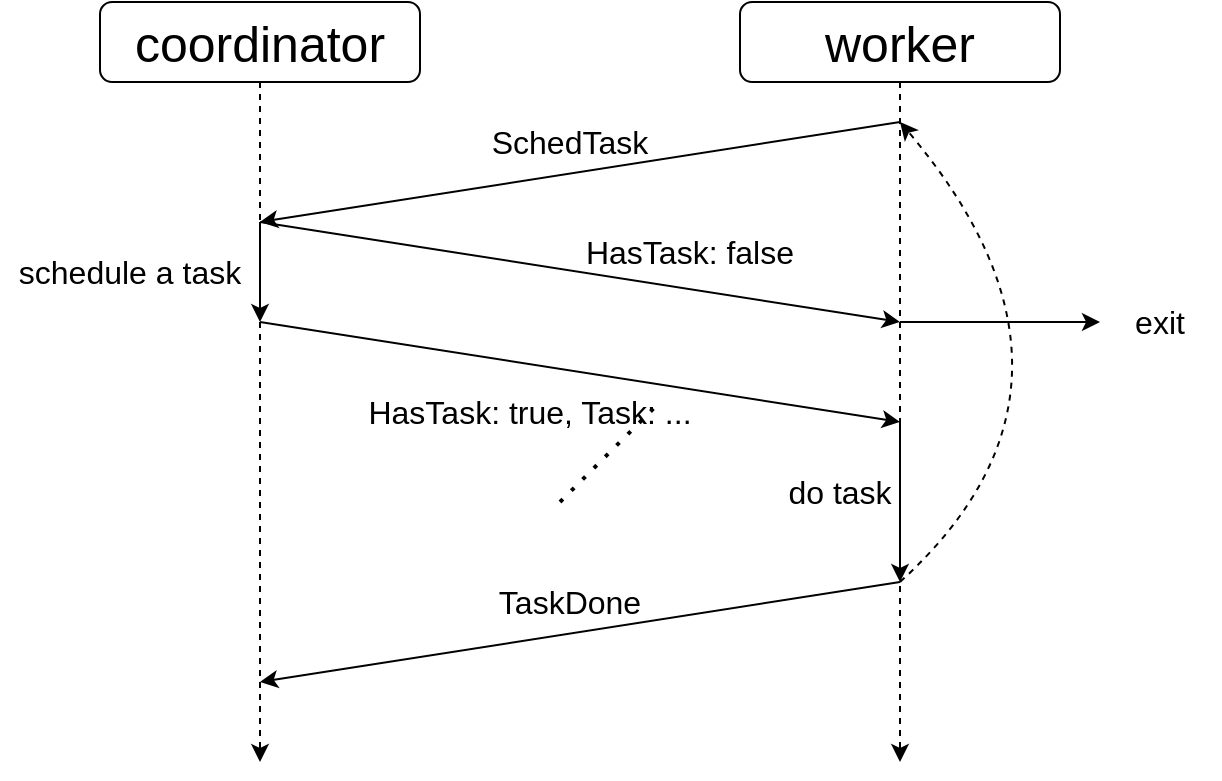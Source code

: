 <mxfile version="24.5.2" type="device" pages="2">
  <diagram id="C5RBs43oDa-KdzZeNtuy" name="Page-1">
    <mxGraphModel dx="992" dy="593" grid="1" gridSize="10" guides="1" tooltips="1" connect="1" arrows="1" fold="1" page="1" pageScale="1" pageWidth="827" pageHeight="1169" math="0" shadow="0">
      <root>
        <mxCell id="WIyWlLk6GJQsqaUBKTNV-0" />
        <mxCell id="WIyWlLk6GJQsqaUBKTNV-1" parent="WIyWlLk6GJQsqaUBKTNV-0" />
        <mxCell id="WqETW-UkKWTi9ONmMpsu-0" value="&lt;font style=&quot;font-size: 25px;&quot;&gt;coordinator&lt;/font&gt;" style="rounded=1;whiteSpace=wrap;html=1;fillColor=none;" parent="WIyWlLk6GJQsqaUBKTNV-1" vertex="1">
          <mxGeometry x="160" y="80" width="160" height="40" as="geometry" />
        </mxCell>
        <mxCell id="WqETW-UkKWTi9ONmMpsu-1" value="&lt;font style=&quot;font-size: 25px;&quot;&gt;worker&lt;/font&gt;" style="rounded=1;whiteSpace=wrap;html=1;fillColor=none;" parent="WIyWlLk6GJQsqaUBKTNV-1" vertex="1">
          <mxGeometry x="480" y="80" width="160" height="40" as="geometry" />
        </mxCell>
        <mxCell id="WqETW-UkKWTi9ONmMpsu-2" value="" style="endArrow=classic;html=1;rounded=0;exitX=0.5;exitY=1;exitDx=0;exitDy=0;dashed=1;" parent="WIyWlLk6GJQsqaUBKTNV-1" source="WqETW-UkKWTi9ONmMpsu-0" edge="1">
          <mxGeometry width="50" height="50" relative="1" as="geometry">
            <mxPoint x="390" y="320" as="sourcePoint" />
            <mxPoint x="240" y="460" as="targetPoint" />
          </mxGeometry>
        </mxCell>
        <mxCell id="WqETW-UkKWTi9ONmMpsu-3" value="" style="endArrow=classic;html=1;rounded=0;exitX=0.5;exitY=1;exitDx=0;exitDy=0;dashed=1;" parent="WIyWlLk6GJQsqaUBKTNV-1" source="WqETW-UkKWTi9ONmMpsu-1" edge="1">
          <mxGeometry width="50" height="50" relative="1" as="geometry">
            <mxPoint x="559.5" y="170" as="sourcePoint" />
            <mxPoint x="560" y="460" as="targetPoint" />
          </mxGeometry>
        </mxCell>
        <mxCell id="WqETW-UkKWTi9ONmMpsu-5" value="" style="endArrow=classic;html=1;rounded=0;" parent="WIyWlLk6GJQsqaUBKTNV-1" edge="1">
          <mxGeometry width="50" height="50" relative="1" as="geometry">
            <mxPoint x="560" y="140" as="sourcePoint" />
            <mxPoint x="240" y="190" as="targetPoint" />
          </mxGeometry>
        </mxCell>
        <mxCell id="WqETW-UkKWTi9ONmMpsu-6" value="&lt;font style=&quot;font-size: 16px;&quot;&gt;SchedTask&lt;/font&gt;" style="text;html=1;align=center;verticalAlign=middle;whiteSpace=wrap;rounded=0;" parent="WIyWlLk6GJQsqaUBKTNV-1" vertex="1">
          <mxGeometry x="350" y="130" width="90" height="40" as="geometry" />
        </mxCell>
        <mxCell id="WqETW-UkKWTi9ONmMpsu-7" value="" style="endArrow=classic;html=1;rounded=0;" parent="WIyWlLk6GJQsqaUBKTNV-1" edge="1">
          <mxGeometry width="50" height="50" relative="1" as="geometry">
            <mxPoint x="240" y="190" as="sourcePoint" />
            <mxPoint x="560" y="240" as="targetPoint" />
          </mxGeometry>
        </mxCell>
        <mxCell id="WqETW-UkKWTi9ONmMpsu-8" value="&lt;font style=&quot;font-size: 16px;&quot;&gt;HasTask: false&lt;/font&gt;" style="text;html=1;align=center;verticalAlign=middle;whiteSpace=wrap;rounded=0;" parent="WIyWlLk6GJQsqaUBKTNV-1" vertex="1">
          <mxGeometry x="390" y="190" width="130" height="30" as="geometry" />
        </mxCell>
        <mxCell id="WqETW-UkKWTi9ONmMpsu-10" value="" style="endArrow=classic;html=1;rounded=0;" parent="WIyWlLk6GJQsqaUBKTNV-1" edge="1">
          <mxGeometry width="50" height="50" relative="1" as="geometry">
            <mxPoint x="560" y="240" as="sourcePoint" />
            <mxPoint x="660" y="240" as="targetPoint" />
          </mxGeometry>
        </mxCell>
        <mxCell id="WqETW-UkKWTi9ONmMpsu-11" value="&lt;font style=&quot;font-size: 16px;&quot;&gt;exit&lt;/font&gt;" style="text;html=1;align=center;verticalAlign=middle;whiteSpace=wrap;rounded=0;" parent="WIyWlLk6GJQsqaUBKTNV-1" vertex="1">
          <mxGeometry x="660" y="220" width="60" height="40" as="geometry" />
        </mxCell>
        <mxCell id="WqETW-UkKWTi9ONmMpsu-14" value="" style="endArrow=classic;html=1;rounded=0;" parent="WIyWlLk6GJQsqaUBKTNV-1" edge="1">
          <mxGeometry width="50" height="50" relative="1" as="geometry">
            <mxPoint x="240" y="240" as="sourcePoint" />
            <mxPoint x="560" y="290" as="targetPoint" />
          </mxGeometry>
        </mxCell>
        <mxCell id="WqETW-UkKWTi9ONmMpsu-15" value="&lt;font style=&quot;font-size: 16px;&quot;&gt;HasTask: true, Task: ...&lt;/font&gt;" style="text;html=1;align=center;verticalAlign=middle;whiteSpace=wrap;rounded=0;" parent="WIyWlLk6GJQsqaUBKTNV-1" vertex="1">
          <mxGeometry x="290" y="270" width="170" height="30" as="geometry" />
        </mxCell>
        <mxCell id="WqETW-UkKWTi9ONmMpsu-16" value="" style="endArrow=classic;html=1;rounded=0;" parent="WIyWlLk6GJQsqaUBKTNV-1" edge="1">
          <mxGeometry width="50" height="50" relative="1" as="geometry">
            <mxPoint x="240" y="190" as="sourcePoint" />
            <mxPoint x="240" y="240" as="targetPoint" />
          </mxGeometry>
        </mxCell>
        <mxCell id="WqETW-UkKWTi9ONmMpsu-17" value="&lt;font style=&quot;font-size: 16px;&quot;&gt;schedule a task&lt;/font&gt;" style="text;html=1;align=center;verticalAlign=middle;whiteSpace=wrap;rounded=0;" parent="WIyWlLk6GJQsqaUBKTNV-1" vertex="1">
          <mxGeometry x="110" y="200" width="130" height="30" as="geometry" />
        </mxCell>
        <mxCell id="WqETW-UkKWTi9ONmMpsu-18" value="" style="endArrow=classic;html=1;rounded=0;" parent="WIyWlLk6GJQsqaUBKTNV-1" edge="1">
          <mxGeometry width="50" height="50" relative="1" as="geometry">
            <mxPoint x="560" y="290" as="sourcePoint" />
            <mxPoint x="560" y="370" as="targetPoint" />
          </mxGeometry>
        </mxCell>
        <mxCell id="WqETW-UkKWTi9ONmMpsu-19" value="&lt;font style=&quot;font-size: 16px;&quot;&gt;do task&lt;/font&gt;" style="text;html=1;align=center;verticalAlign=middle;whiteSpace=wrap;rounded=0;" parent="WIyWlLk6GJQsqaUBKTNV-1" vertex="1">
          <mxGeometry x="500" y="310" width="60" height="30" as="geometry" />
        </mxCell>
        <mxCell id="WqETW-UkKWTi9ONmMpsu-20" value="" style="endArrow=classic;html=1;rounded=0;" parent="WIyWlLk6GJQsqaUBKTNV-1" edge="1">
          <mxGeometry width="50" height="50" relative="1" as="geometry">
            <mxPoint x="560" y="370" as="sourcePoint" />
            <mxPoint x="240" y="420" as="targetPoint" />
          </mxGeometry>
        </mxCell>
        <mxCell id="WqETW-UkKWTi9ONmMpsu-21" value="&lt;font style=&quot;font-size: 16px;&quot;&gt;TaskDone&lt;/font&gt;" style="text;html=1;align=center;verticalAlign=middle;whiteSpace=wrap;rounded=0;" parent="WIyWlLk6GJQsqaUBKTNV-1" vertex="1">
          <mxGeometry x="350" y="360" width="90" height="40" as="geometry" />
        </mxCell>
        <mxCell id="WqETW-UkKWTi9ONmMpsu-22" value="" style="curved=1;endArrow=classic;html=1;rounded=0;dashed=1;" parent="WIyWlLk6GJQsqaUBKTNV-1" edge="1">
          <mxGeometry width="50" height="50" relative="1" as="geometry">
            <mxPoint x="560" y="370" as="sourcePoint" />
            <mxPoint x="560" y="140" as="targetPoint" />
            <Array as="points">
              <mxPoint x="670" y="270" />
            </Array>
          </mxGeometry>
        </mxCell>
        <mxCell id="irUcWpLWOeqc5E-UaGE2-0" value="" style="endArrow=none;dashed=1;html=1;dashPattern=1 3;strokeWidth=2;rounded=0;" edge="1" parent="WIyWlLk6GJQsqaUBKTNV-1">
          <mxGeometry width="50" height="50" relative="1" as="geometry">
            <mxPoint x="390" y="330" as="sourcePoint" />
            <mxPoint x="440" y="280" as="targetPoint" />
          </mxGeometry>
        </mxCell>
      </root>
    </mxGraphModel>
  </diagram>
  <diagram id="kgfIeF65BGlyFkBB85H6" name="Page-2">
    <mxGraphModel dx="992" dy="593" grid="1" gridSize="10" guides="1" tooltips="1" connect="1" arrows="1" fold="1" page="1" pageScale="1" pageWidth="827" pageHeight="1169" math="0" shadow="0">
      <root>
        <mxCell id="0" />
        <mxCell id="1" parent="0" />
        <mxCell id="NCDacaaBQbnlVHtVQUsy-1" value="&lt;font style=&quot;font-size: 25px;&quot;&gt;maps&lt;/font&gt;" style="rounded=1;whiteSpace=wrap;html=1;fillColor=none;" parent="1" vertex="1">
          <mxGeometry x="40" y="240" width="120" height="60" as="geometry" />
        </mxCell>
        <mxCell id="NCDacaaBQbnlVHtVQUsy-2" value="&lt;font style=&quot;font-size: 25px;&quot;&gt;running&lt;/font&gt;" style="rounded=1;whiteSpace=wrap;html=1;fillColor=none;" parent="1" vertex="1">
          <mxGeometry x="370" y="240" width="120" height="60" as="geometry" />
        </mxCell>
        <mxCell id="NCDacaaBQbnlVHtVQUsy-3" value="" style="endArrow=classic;html=1;rounded=0;exitX=1;exitY=0.25;exitDx=0;exitDy=0;entryX=0;entryY=0.25;entryDx=0;entryDy=0;" parent="1" source="NCDacaaBQbnlVHtVQUsy-1" target="NCDacaaBQbnlVHtVQUsy-2" edge="1">
          <mxGeometry width="50" height="50" relative="1" as="geometry">
            <mxPoint x="310" y="330" as="sourcePoint" />
            <mxPoint x="360" y="280" as="targetPoint" />
          </mxGeometry>
        </mxCell>
        <mxCell id="NCDacaaBQbnlVHtVQUsy-4" value="" style="endArrow=classic;html=1;rounded=0;entryX=1;entryY=0.75;entryDx=0;entryDy=0;exitX=0;exitY=0.75;exitDx=0;exitDy=0;" parent="1" source="NCDacaaBQbnlVHtVQUsy-2" target="NCDacaaBQbnlVHtVQUsy-1" edge="1">
          <mxGeometry width="50" height="50" relative="1" as="geometry">
            <mxPoint x="310" y="330" as="sourcePoint" />
            <mxPoint x="180" y="290" as="targetPoint" />
          </mxGeometry>
        </mxCell>
        <mxCell id="NCDacaaBQbnlVHtVQUsy-5" value="&lt;font style=&quot;font-size: 15px;&quot;&gt;schedule a task, setup timer&lt;/font&gt;" style="text;html=1;align=center;verticalAlign=middle;whiteSpace=wrap;rounded=0;" parent="1" vertex="1">
          <mxGeometry x="160" y="220" width="210" height="30" as="geometry" />
        </mxCell>
        <mxCell id="NCDacaaBQbnlVHtVQUsy-6" value="&lt;span style=&quot;font-size: 15px;&quot;&gt;time out&lt;/span&gt;" style="text;html=1;align=center;verticalAlign=middle;whiteSpace=wrap;rounded=0;" parent="1" vertex="1">
          <mxGeometry x="160" y="290" width="210" height="30" as="geometry" />
        </mxCell>
        <mxCell id="NCDacaaBQbnlVHtVQUsy-7" value="" style="endArrow=classic;html=1;rounded=0;exitX=1;exitY=0.5;exitDx=0;exitDy=0;" parent="1" source="NCDacaaBQbnlVHtVQUsy-2" edge="1">
          <mxGeometry width="50" height="50" relative="1" as="geometry">
            <mxPoint x="390" y="330" as="sourcePoint" />
            <mxPoint x="680" y="270" as="targetPoint" />
          </mxGeometry>
        </mxCell>
        <mxCell id="NCDacaaBQbnlVHtVQUsy-9" value="&lt;span style=&quot;font-size: 15px;&quot;&gt;job done, delete&lt;/span&gt;" style="text;html=1;align=center;verticalAlign=middle;whiteSpace=wrap;rounded=0;" parent="1" vertex="1">
          <mxGeometry x="490" y="240" width="190" height="30" as="geometry" />
        </mxCell>
        <mxCell id="NCDacaaBQbnlVHtVQUsy-10" value="&lt;font style=&quot;font-size: 25px;&quot;&gt;reduces&lt;/font&gt;" style="rounded=1;whiteSpace=wrap;html=1;fillColor=none;" parent="1" vertex="1">
          <mxGeometry x="40" y="410" width="120" height="60" as="geometry" />
        </mxCell>
        <mxCell id="NCDacaaBQbnlVHtVQUsy-11" value="&lt;font style=&quot;font-size: 25px;&quot;&gt;running&lt;/font&gt;" style="rounded=1;whiteSpace=wrap;html=1;fillColor=none;" parent="1" vertex="1">
          <mxGeometry x="370" y="410" width="120" height="60" as="geometry" />
        </mxCell>
        <mxCell id="NCDacaaBQbnlVHtVQUsy-12" value="" style="endArrow=classic;html=1;rounded=0;exitX=1;exitY=0.25;exitDx=0;exitDy=0;entryX=0;entryY=0.25;entryDx=0;entryDy=0;" parent="1" source="NCDacaaBQbnlVHtVQUsy-10" target="NCDacaaBQbnlVHtVQUsy-11" edge="1">
          <mxGeometry width="50" height="50" relative="1" as="geometry">
            <mxPoint x="310" y="500" as="sourcePoint" />
            <mxPoint x="360" y="450" as="targetPoint" />
          </mxGeometry>
        </mxCell>
        <mxCell id="NCDacaaBQbnlVHtVQUsy-13" value="" style="endArrow=classic;html=1;rounded=0;entryX=1;entryY=0.75;entryDx=0;entryDy=0;exitX=0;exitY=0.75;exitDx=0;exitDy=0;" parent="1" source="NCDacaaBQbnlVHtVQUsy-11" target="NCDacaaBQbnlVHtVQUsy-10" edge="1">
          <mxGeometry width="50" height="50" relative="1" as="geometry">
            <mxPoint x="310" y="500" as="sourcePoint" />
            <mxPoint x="180" y="460" as="targetPoint" />
          </mxGeometry>
        </mxCell>
        <mxCell id="NCDacaaBQbnlVHtVQUsy-14" value="&lt;font style=&quot;font-size: 15px;&quot;&gt;schedule a task, setup timer&lt;/font&gt;" style="text;html=1;align=center;verticalAlign=middle;whiteSpace=wrap;rounded=0;" parent="1" vertex="1">
          <mxGeometry x="160" y="390" width="210" height="30" as="geometry" />
        </mxCell>
        <mxCell id="NCDacaaBQbnlVHtVQUsy-15" value="&lt;span style=&quot;font-size: 15px;&quot;&gt;time out&lt;/span&gt;" style="text;html=1;align=center;verticalAlign=middle;whiteSpace=wrap;rounded=0;" parent="1" vertex="1">
          <mxGeometry x="160" y="460" width="210" height="30" as="geometry" />
        </mxCell>
        <mxCell id="NCDacaaBQbnlVHtVQUsy-16" value="" style="endArrow=classic;html=1;rounded=0;exitX=1;exitY=0.5;exitDx=0;exitDy=0;" parent="1" source="NCDacaaBQbnlVHtVQUsy-11" edge="1">
          <mxGeometry width="50" height="50" relative="1" as="geometry">
            <mxPoint x="390" y="500" as="sourcePoint" />
            <mxPoint x="680" y="440" as="targetPoint" />
          </mxGeometry>
        </mxCell>
        <mxCell id="NCDacaaBQbnlVHtVQUsy-17" value="&lt;span style=&quot;font-size: 15px;&quot;&gt;job done, delete&lt;/span&gt;" style="text;html=1;align=center;verticalAlign=middle;whiteSpace=wrap;rounded=0;" parent="1" vertex="1">
          <mxGeometry x="490" y="410" width="190" height="30" as="geometry" />
        </mxCell>
        <mxCell id="NCDacaaBQbnlVHtVQUsy-18" value="" style="endArrow=classic;html=1;rounded=0;exitX=0.5;exitY=1;exitDx=0;exitDy=0;entryX=0.5;entryY=0;entryDx=0;entryDy=0;" parent="1" source="NCDacaaBQbnlVHtVQUsy-1" target="NCDacaaBQbnlVHtVQUsy-10" edge="1">
          <mxGeometry width="50" height="50" relative="1" as="geometry">
            <mxPoint x="390" y="470" as="sourcePoint" />
            <mxPoint x="440" y="420" as="targetPoint" />
          </mxGeometry>
        </mxCell>
        <mxCell id="NCDacaaBQbnlVHtVQUsy-19" value="&lt;font style=&quot;font-size: 15px;&quot;&gt;when maps and running are both empty, map-tasks are done. Set mapDone=true and start reduce&lt;/font&gt;" style="text;html=1;align=center;verticalAlign=middle;whiteSpace=wrap;rounded=0;" parent="1" vertex="1">
          <mxGeometry x="110" y="330" width="350" height="50" as="geometry" />
        </mxCell>
        <mxCell id="NCDacaaBQbnlVHtVQUsy-20" value="" style="endArrow=classic;html=1;rounded=0;exitX=0.5;exitY=1;exitDx=0;exitDy=0;entryX=0.214;entryY=0;entryDx=0;entryDy=0;entryPerimeter=0;" parent="1" edge="1">
          <mxGeometry width="50" height="50" relative="1" as="geometry">
            <mxPoint x="99.5" y="470" as="sourcePoint" />
            <mxPoint x="99.92" y="560" as="targetPoint" />
          </mxGeometry>
        </mxCell>
        <mxCell id="NCDacaaBQbnlVHtVQUsy-22" value="&lt;font style=&quot;font-size: 15px;&quot;&gt;when reduces and running are both empty, reduce-tasks are done. Set reduceDone=true and all tasks are done&lt;/font&gt;" style="text;html=1;align=center;verticalAlign=middle;whiteSpace=wrap;rounded=0;" parent="1" vertex="1">
          <mxGeometry x="100" y="490" width="400" height="50" as="geometry" />
        </mxCell>
        <mxCell id="NCDacaaBQbnlVHtVQUsy-24" value="&lt;font style=&quot;font-size: 20px;&quot;&gt;&lt;font style=&quot;forced-color-adjust: none; color: rgb(0, 0, 0); font-family: Helvetica; font-style: normal; font-variant-ligatures: normal; font-variant-caps: normal; font-weight: 400; letter-spacing: normal; orphans: 2; text-align: center; text-indent: 0px; text-transform: none; widows: 2; word-spacing: 0px; -webkit-text-stroke-width: 0px; white-space: normal; background-color: rgb(251, 251, 251); text-decoration-thickness: initial; text-decoration-style: initial; text-decoration-color: initial; font-size: 20px;&quot;&gt;Do&lt;/font&gt;&lt;font style=&quot;forced-color-adjust: none; color: rgb(0, 0, 0); font-family: Helvetica; font-style: normal; font-variant-ligatures: normal; font-variant-caps: normal; font-weight: 400; letter-spacing: normal; orphans: 2; text-align: center; text-indent: 0px; text-transform: none; widows: 2; word-spacing: 0px; -webkit-text-stroke-width: 0px; white-space: normal; background-color: rgb(251, 251, 251); text-decoration-thickness: initial; text-decoration-style: initial; text-decoration-color: initial; font-size: 20px;&quot;&gt;ne (just check if reduceDone==true)&lt;/font&gt;&lt;/font&gt;" style="text;whiteSpace=wrap;html=1;" parent="1" vertex="1">
          <mxGeometry x="40" y="570" width="360" height="40" as="geometry" />
        </mxCell>
      </root>
    </mxGraphModel>
  </diagram>
</mxfile>
